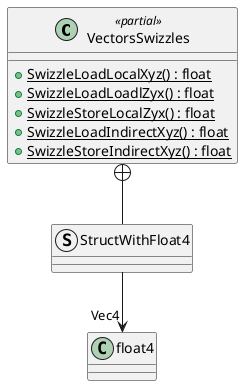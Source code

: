 @startuml
class VectorsSwizzles <<partial>> {
    + {static} SwizzleLoadLocalXyz() : float
    + {static} SwizzleLoadLoadlZyx() : float
    + {static} SwizzleStoreLocalZyx() : float
    + {static} SwizzleLoadIndirectXyz() : float
    + {static} SwizzleStoreIndirectXyz() : float
}
struct StructWithFloat4 {
}
VectorsSwizzles +-- StructWithFloat4
StructWithFloat4 --> "Vec4" float4
@enduml
